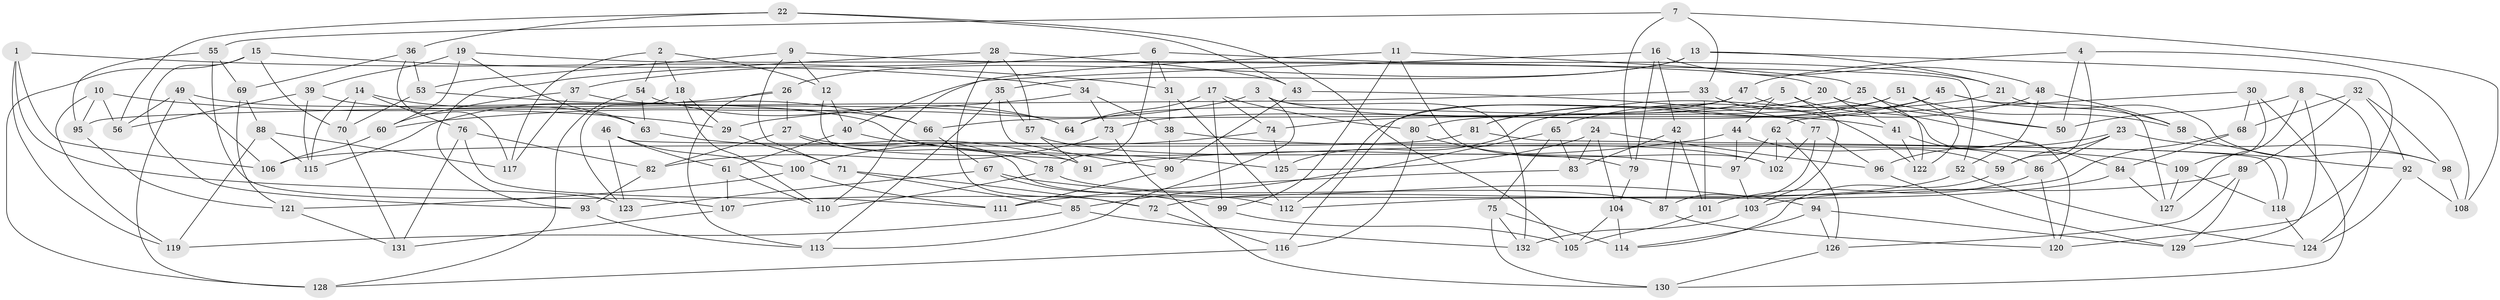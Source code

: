 // Generated by graph-tools (version 1.1) at 2025/27/03/09/25 03:27:02]
// undirected, 132 vertices, 264 edges
graph export_dot {
graph [start="1"]
  node [color=gray90,style=filled];
  1;
  2;
  3;
  4;
  5;
  6;
  7;
  8;
  9;
  10;
  11;
  12;
  13;
  14;
  15;
  16;
  17;
  18;
  19;
  20;
  21;
  22;
  23;
  24;
  25;
  26;
  27;
  28;
  29;
  30;
  31;
  32;
  33;
  34;
  35;
  36;
  37;
  38;
  39;
  40;
  41;
  42;
  43;
  44;
  45;
  46;
  47;
  48;
  49;
  50;
  51;
  52;
  53;
  54;
  55;
  56;
  57;
  58;
  59;
  60;
  61;
  62;
  63;
  64;
  65;
  66;
  67;
  68;
  69;
  70;
  71;
  72;
  73;
  74;
  75;
  76;
  77;
  78;
  79;
  80;
  81;
  82;
  83;
  84;
  85;
  86;
  87;
  88;
  89;
  90;
  91;
  92;
  93;
  94;
  95;
  96;
  97;
  98;
  99;
  100;
  101;
  102;
  103;
  104;
  105;
  106;
  107;
  108;
  109;
  110;
  111;
  112;
  113;
  114;
  115;
  116;
  117;
  118;
  119;
  120;
  121;
  122;
  123;
  124;
  125;
  126;
  127;
  128;
  129;
  130;
  131;
  132;
  1 -- 106;
  1 -- 123;
  1 -- 119;
  1 -- 31;
  2 -- 18;
  2 -- 12;
  2 -- 54;
  2 -- 117;
  3 -- 41;
  3 -- 113;
  3 -- 29;
  3 -- 132;
  4 -- 50;
  4 -- 47;
  4 -- 59;
  4 -- 108;
  5 -- 44;
  5 -- 84;
  5 -- 64;
  5 -- 103;
  6 -- 31;
  6 -- 21;
  6 -- 78;
  6 -- 37;
  7 -- 33;
  7 -- 55;
  7 -- 108;
  7 -- 79;
  8 -- 50;
  8 -- 127;
  8 -- 129;
  8 -- 124;
  9 -- 53;
  9 -- 71;
  9 -- 12;
  9 -- 52;
  10 -- 56;
  10 -- 29;
  10 -- 95;
  10 -- 119;
  11 -- 25;
  11 -- 99;
  11 -- 102;
  11 -- 110;
  12 -- 40;
  12 -- 91;
  13 -- 26;
  13 -- 120;
  13 -- 21;
  13 -- 35;
  14 -- 115;
  14 -- 70;
  14 -- 63;
  14 -- 76;
  15 -- 128;
  15 -- 70;
  15 -- 34;
  15 -- 93;
  16 -- 48;
  16 -- 42;
  16 -- 79;
  16 -- 40;
  17 -- 64;
  17 -- 74;
  17 -- 99;
  17 -- 80;
  18 -- 29;
  18 -- 110;
  18 -- 123;
  19 -- 60;
  19 -- 20;
  19 -- 39;
  19 -- 63;
  20 -- 112;
  20 -- 41;
  20 -- 50;
  21 -- 125;
  21 -- 98;
  22 -- 43;
  22 -- 56;
  22 -- 105;
  22 -- 36;
  23 -- 59;
  23 -- 86;
  23 -- 98;
  23 -- 96;
  24 -- 125;
  24 -- 96;
  24 -- 83;
  24 -- 104;
  25 -- 66;
  25 -- 122;
  25 -- 50;
  26 -- 27;
  26 -- 115;
  26 -- 113;
  27 -- 82;
  27 -- 112;
  27 -- 78;
  28 -- 57;
  28 -- 72;
  28 -- 93;
  28 -- 43;
  29 -- 71;
  30 -- 130;
  30 -- 62;
  30 -- 109;
  30 -- 68;
  31 -- 38;
  31 -- 112;
  32 -- 92;
  32 -- 98;
  32 -- 68;
  32 -- 89;
  33 -- 122;
  33 -- 101;
  33 -- 95;
  34 -- 73;
  34 -- 60;
  34 -- 38;
  35 -- 113;
  35 -- 57;
  35 -- 90;
  36 -- 69;
  36 -- 117;
  36 -- 53;
  37 -- 64;
  37 -- 117;
  37 -- 60;
  38 -- 90;
  38 -- 109;
  39 -- 56;
  39 -- 66;
  39 -- 115;
  40 -- 125;
  40 -- 61;
  41 -- 86;
  41 -- 122;
  42 -- 83;
  42 -- 87;
  42 -- 101;
  43 -- 90;
  43 -- 77;
  44 -- 91;
  44 -- 59;
  44 -- 97;
  45 -- 81;
  45 -- 58;
  45 -- 127;
  45 -- 73;
  46 -- 118;
  46 -- 61;
  46 -- 123;
  46 -- 100;
  47 -- 116;
  47 -- 74;
  47 -- 120;
  48 -- 58;
  48 -- 65;
  48 -- 52;
  49 -- 102;
  49 -- 128;
  49 -- 56;
  49 -- 106;
  51 -- 122;
  51 -- 80;
  51 -- 58;
  51 -- 81;
  52 -- 124;
  52 -- 72;
  53 -- 66;
  53 -- 70;
  54 -- 64;
  54 -- 63;
  54 -- 128;
  55 -- 107;
  55 -- 69;
  55 -- 95;
  57 -- 79;
  57 -- 91;
  58 -- 92;
  59 -- 114;
  60 -- 106;
  61 -- 110;
  61 -- 107;
  62 -- 126;
  62 -- 102;
  62 -- 97;
  63 -- 91;
  65 -- 83;
  65 -- 75;
  65 -- 85;
  66 -- 67;
  67 -- 94;
  67 -- 99;
  67 -- 123;
  68 -- 84;
  68 -- 107;
  69 -- 121;
  69 -- 88;
  70 -- 131;
  71 -- 85;
  71 -- 72;
  72 -- 116;
  73 -- 82;
  73 -- 130;
  74 -- 125;
  74 -- 100;
  75 -- 130;
  75 -- 132;
  75 -- 114;
  76 -- 111;
  76 -- 131;
  76 -- 82;
  77 -- 102;
  77 -- 96;
  77 -- 87;
  78 -- 87;
  78 -- 110;
  79 -- 104;
  80 -- 97;
  80 -- 116;
  81 -- 106;
  81 -- 118;
  82 -- 93;
  83 -- 111;
  84 -- 112;
  84 -- 127;
  85 -- 132;
  85 -- 119;
  86 -- 101;
  86 -- 120;
  87 -- 120;
  88 -- 119;
  88 -- 117;
  88 -- 115;
  89 -- 126;
  89 -- 129;
  89 -- 103;
  90 -- 111;
  92 -- 108;
  92 -- 124;
  93 -- 113;
  94 -- 129;
  94 -- 126;
  94 -- 114;
  95 -- 121;
  96 -- 129;
  97 -- 103;
  98 -- 108;
  99 -- 105;
  100 -- 121;
  100 -- 111;
  101 -- 105;
  103 -- 132;
  104 -- 105;
  104 -- 114;
  107 -- 131;
  109 -- 127;
  109 -- 118;
  116 -- 128;
  118 -- 124;
  121 -- 131;
  126 -- 130;
}
